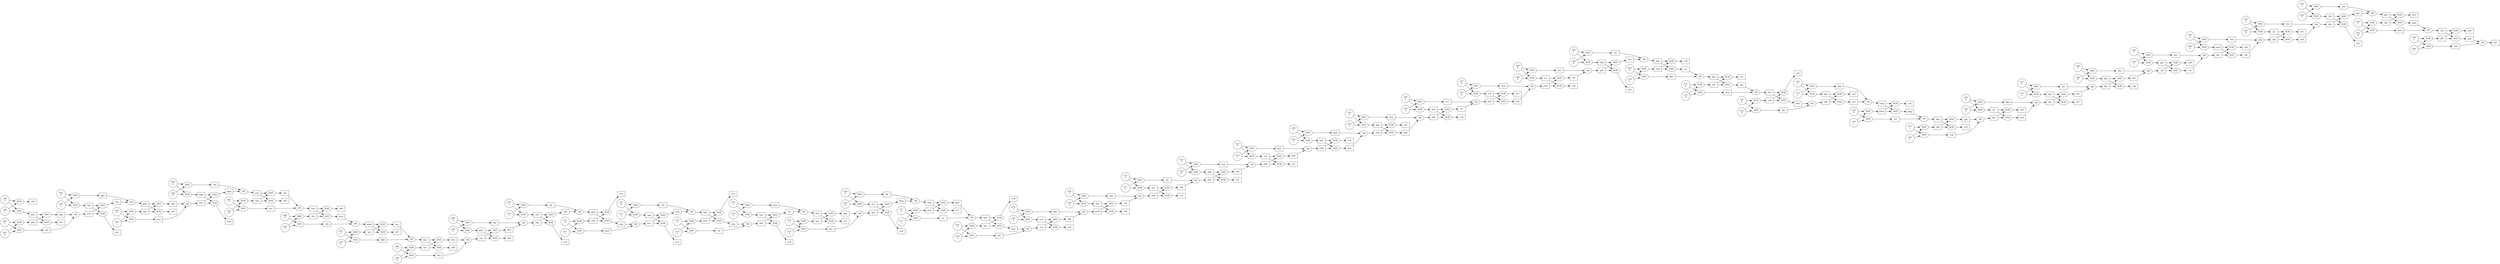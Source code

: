 digraph WireDiagram {
    rankdir=LR;
    node [shape=rectangle];
    "x00" [label="x00\n1", shape=circle];
    "x01" [label="x01\n1", shape=circle];
    "x02" [label="x02\n0", shape=circle];
    "x03" [label="x03\n0", shape=circle];
    "x04" [label="x04\n0", shape=circle];
    "x05" [label="x05\n1", shape=circle];
    "x06" [label="x06\n0", shape=circle];
    "x07" [label="x07\n1", shape=circle];
    "x08" [label="x08\n1", shape=circle];
    "x09" [label="x09\n0", shape=circle];
    "x10" [label="x10\n1", shape=circle];
    "x11" [label="x11\n0", shape=circle];
    "x12" [label="x12\n0", shape=circle];
    "x13" [label="x13\n1", shape=circle];
    "x14" [label="x14\n1", shape=circle];
    "x15" [label="x15\n1", shape=circle];
    "x16" [label="x16\n0", shape=circle];
    "x17" [label="x17\n0", shape=circle];
    "x18" [label="x18\n1", shape=circle];
    "x19" [label="x19\n1", shape=circle];
    "x20" [label="x20\n1", shape=circle];
    "x21" [label="x21\n1", shape=circle];
    "x22" [label="x22\n1", shape=circle];
    "x23" [label="x23\n1", shape=circle];
    "x24" [label="x24\n1", shape=circle];
    "x25" [label="x25\n0", shape=circle];
    "x26" [label="x26\n0", shape=circle];
    "x27" [label="x27\n0", shape=circle];
    "x28" [label="x28\n0", shape=circle];
    "x29" [label="x29\n1", shape=circle];
    "x30" [label="x30\n0", shape=circle];
    "x31" [label="x31\n0", shape=circle];
    "x32" [label="x32\n0", shape=circle];
    "x33" [label="x33\n1", shape=circle];
    "x34" [label="x34\n0", shape=circle];
    "x35" [label="x35\n1", shape=circle];
    "x36" [label="x36\n0", shape=circle];
    "x37" [label="x37\n1", shape=circle];
    "x38" [label="x38\n1", shape=circle];
    "x39" [label="x39\n1", shape=circle];
    "x40" [label="x40\n0", shape=circle];
    "x41" [label="x41\n1", shape=circle];
    "x42" [label="x42\n1", shape=circle];
    "x43" [label="x43\n1", shape=circle];
    "x44" [label="x44\n1", shape=circle];
    "y00" [label="y00\n1", shape=circle];
    "y01" [label="y01\n0", shape=circle];
    "y02" [label="y02\n1", shape=circle];
    "y03" [label="y03\n1", shape=circle];
    "y04" [label="y04\n0", shape=circle];
    "y05" [label="y05\n0", shape=circle];
    "y06" [label="y06\n1", shape=circle];
    "y07" [label="y07\n1", shape=circle];
    "y08" [label="y08\n0", shape=circle];
    "y09" [label="y09\n1", shape=circle];
    "y10" [label="y10\n1", shape=circle];
    "y11" [label="y11\n1", shape=circle];
    "y12" [label="y12\n1", shape=circle];
    "y13" [label="y13\n1", shape=circle];
    "y14" [label="y14\n1", shape=circle];
    "y15" [label="y15\n1", shape=circle];
    "y16" [label="y16\n0", shape=circle];
    "y17" [label="y17\n1", shape=circle];
    "y18" [label="y18\n1", shape=circle];
    "y19" [label="y19\n0", shape=circle];
    "y20" [label="y20\n0", shape=circle];
    "y21" [label="y21\n0", shape=circle];
    "y22" [label="y22\n0", shape=circle];
    "y23" [label="y23\n1", shape=circle];
    "y24" [label="y24\n1", shape=circle];
    "y25" [label="y25\n1", shape=circle];
    "y26" [label="y26\n0", shape=circle];
    "y27" [label="y27\n0", shape=circle];
    "y28" [label="y28\n0", shape=circle];
    "y29" [label="y29\n0", shape=circle];
    "y30" [label="y30\n1", shape=circle];
    "y31" [label="y31\n0", shape=circle];
    "y32" [label="y32\n0", shape=circle];
    "y33" [label="y33\n1", shape=circle];
    "y34" [label="y34\n1", shape=circle];
    "y35" [label="y35\n1", shape=circle];
    "y36" [label="y36\n0", shape=circle];
    "y37" [label="y37\n1", shape=circle];
    "y38" [label="y38\n0", shape=circle];
    "y39" [label="y39\n1", shape=circle];
    "y40" [label="y40\n0", shape=circle];
    "y41" [label="y41\n0", shape=circle];
    "y42" [label="y42\n1", shape=circle];
    "y43" [label="y43\n0", shape=circle];
    "y44" [label="y44\n1", shape=circle];
    "gate0" [label="XOR", shape=ellipse];
    "x36" -> "gate0";
    "y36" -> "gate0";
    "gate0" -> "sfj";
    "gate1" [label="AND", shape=ellipse];
    "mpq" -> "gate1";
    "dvh" -> "gate1";
    "gate1" -> "qgg";
    "gate2" [label="XOR", shape=ellipse];
    "sfj" -> "gate2";
    "fjm" -> "gate2";
    "gate2" -> "z36";
    "gate3" [label="AND", shape=ellipse];
    "y10" -> "gate3";
    "x10" -> "gate3";
    "gate3" -> "pjt";
    "gate4" [label="XOR", shape=ellipse];
    "pds" -> "gate4";
    "wsg" -> "gate4";
    "gate4" -> "z25";
    "gate5" [label="XOR", shape=ellipse];
    "wjm" -> "gate5";
    "rhk" -> "gate5";
    "gate5" -> "z33";
    "gate6" [label="OR", shape=ellipse];
    "dvd" -> "gate6";
    "kgf" -> "gate6";
    "gate6" -> "ckp";
    "gate7" [label="OR", shape=ellipse];
    "njc" -> "gate7";
    "kbk" -> "gate7";
    "gate7" -> "bjm";
    "gate8" [label="AND", shape=ellipse];
    "x40" -> "gate8";
    "y40" -> "gate8";
    "gate8" -> "vkd";
    "gate9" [label="XOR", shape=ellipse];
    "x28" -> "gate9";
    "y28" -> "gate9";
    "gate9" -> "vvc";
    "gate10" [label="AND", shape=ellipse];
    "y22" -> "gate10";
    "x22" -> "gate10";
    "gate10" -> "tmq";
    "gate11" [label="AND", shape=ellipse];
    "gdw" -> "gate11";
    "tns" -> "gate11";
    "gate11" -> "dvd";
    "gate12" [label="AND", shape=ellipse];
    "rwm" -> "gate12";
    "vvc" -> "gate12";
    "gate12" -> "cdj";
    "gate13" [label="XOR", shape=ellipse];
    "mwg" -> "gate13";
    "hmm" -> "gate13";
    "gate13" -> "z34";
    "gate14" [label="AND", shape=ellipse];
    "dtw" -> "gate14";
    "tgb" -> "gate14";
    "gate14" -> "gqg";
    "gate15" [label="AND", shape=ellipse];
    "y20" -> "gate15";
    "x20" -> "gate15";
    "gate15" -> "pnb";
    "gate16" [label="OR", shape=ellipse];
    "dcn" -> "gate16";
    "qmb" -> "gate16";
    "gate16" -> "wsg";
    "gate17" [label="OR", shape=ellipse];
    "hjv" -> "gate17";
    "vwc" -> "gate17";
    "gate17" -> "fsw";
    "gate18" [label="AND", shape=ellipse];
    "y26" -> "gate18";
    "x26" -> "gate18";
    "gate18" -> "nvr";
    "gate19" [label="XOR", shape=ellipse];
    "x41" -> "gate19";
    "y41" -> "gate19";
    "gate19" -> "cjs";
    "gate20" [label="OR", shape=ellipse];
    "dwj" -> "gate20";
    "qvk" -> "gate20";
    "gate20" -> "z45";
    "gate21" [label="XOR", shape=ellipse];
    "x27" -> "gate21";
    "y27" -> "gate21";
    "gate21" -> "crd";
    "gate22" [label="XOR", shape=ellipse];
    "whv" -> "gate22";
    "ngt" -> "gate22";
    "gate22" -> "z43";
    "gate23" [label="AND", shape=ellipse];
    "rfg" -> "gate23";
    "mwk" -> "gate23";
    "gate23" -> "tch";
    "gate24" [label="AND", shape=ellipse];
    "y18" -> "gate24";
    "x18" -> "gate24";
    "gate24" -> "skf";
    "gate25" [label="OR", shape=ellipse];
    "frt" -> "gate25";
    "nvr" -> "gate25";
    "gate25" -> "bpb";
    "gate26" [label="AND", shape=ellipse];
    "y34" -> "gate26";
    "x34" -> "gate26";
    "gate26" -> "fnf";
    "gate27" [label="XOR", shape=ellipse];
    "y40" -> "gate27";
    "x40" -> "gate27";
    "gate27" -> "pmm";
    "gate28" [label="AND", shape=ellipse];
    "sws" -> "gate28";
    "tpq" -> "gate28";
    "gate28" -> "hjv";
    "gate29" [label="OR", shape=ellipse];
    "pcn" -> "gate29";
    "vbm" -> "gate29";
    "gate29" -> "mwg";
    "gate30" [label="AND", shape=ellipse];
    "mkm" -> "gate30";
    "tgj" -> "gate30";
    "gate30" -> "njc";
    "gate31" [label="OR", shape=ellipse];
    "jjb" -> "gate31";
    "vkw" -> "gate31";
    "gate31" -> "rhk";
    "gate32" [label="XOR", shape=ellipse];
    "fdb" -> "gate32";
    "smd" -> "gate32";
    "gate32" -> "z30";
    "gate33" [label="AND", shape=ellipse];
    "ghh" -> "gate33";
    "gnn" -> "gate33";
    "gate33" -> "qhq";
    "gate34" [label="AND", shape=ellipse];
    "ckp" -> "gate34";
    "rds" -> "gate34";
    "gate34" -> "spf";
    "gate35" [label="AND", shape=ellipse];
    "dnk" -> "gate35";
    "drk" -> "gate35";
    "gate35" -> "tdg";
    "gate36" [label="XOR", shape=ellipse];
    "x10" -> "gate36";
    "y10" -> "gate36";
    "gate36" -> "rds";
    "gate37" [label="OR", shape=ellipse];
    "wrg" -> "gate37";
    "rtn" -> "gate37";
    "gate37" -> "rbk";
    "gate38" [label="AND", shape=ellipse];
    "y19" -> "gate38";
    "x19" -> "gate38";
    "gate38" -> "kgh";
    "gate39" [label="AND", shape=ellipse];
    "sfj" -> "gate39";
    "fjm" -> "gate39";
    "gate39" -> "vnm";
    "gate40" [label="XOR", shape=ellipse];
    "tpq" -> "gate40";
    "sws" -> "gate40";
    "gate40" -> "z05";
    "gate41" [label="AND", shape=ellipse];
    "x14" -> "gate41";
    "y14" -> "gate41";
    "gate41" -> "rmm";
    "gate42" [label="AND", shape=ellipse];
    "qkf" -> "gate42";
    "wkr" -> "gate42";
    "gate42" -> "frt";
    "gate43" [label="XOR", shape=ellipse];
    "y07" -> "gate43";
    "x07" -> "gate43";
    "gate43" -> "tgj";
    "gate44" [label="OR", shape=ellipse];
    "fjf" -> "gate44";
    "bmg" -> "gate44";
    "gate44" -> "nbp";
    "gate45" [label="XOR", shape=ellipse];
    "fsw" -> "gate45";
    "nhj" -> "gate45";
    "gate45" -> "z06";
    "gate46" [label="AND", shape=ellipse];
    "fvk" -> "gate46";
    "pbn" -> "gate46";
    "gate46" -> "gpv";
    "gate47" [label="XOR", shape=ellipse];
    "bgt" -> "gate47";
    "qjc" -> "gate47";
    "gate47" -> "z18";
    "gate48" [label="AND", shape=ellipse];
    "x21" -> "gate48";
    "y21" -> "gate48";
    "gate48" -> "vfr";
    "gate49" [label="AND", shape=ellipse];
    "y24" -> "gate49";
    "x24" -> "gate49";
    "gate49" -> "qmb";
    "gate50" [label="OR", shape=ellipse];
    "vnm" -> "gate50";
    "bkm" -> "gate50";
    "gate50" -> "fjq";
    "gate51" [label="AND", shape=ellipse];
    "x27" -> "gate51";
    "y27" -> "gate51";
    "gate51" -> "qcg";
    "gate52" [label="OR", shape=ellipse];
    "gtk" -> "gate52";
    "cck" -> "gate52";
    "gate52" -> "fjm";
    "gate53" [label="XOR", shape=ellipse];
    "y22" -> "gate53";
    "x22" -> "gate53";
    "gate53" -> "dnk";
    "gate54" [label="AND", shape=ellipse];
    "pnh" -> "gate54";
    "nbp" -> "gate54";
    "gate54" -> "gms";
    "gate55" [label="XOR", shape=ellipse];
    "vvc" -> "gate55";
    "rwm" -> "gate55";
    "gate55" -> "z28";
    "gate56" [label="AND", shape=ellipse];
    "x38" -> "gate56";
    "y38" -> "gate56";
    "gate56" -> "shn";
    "gate57" [label="OR", shape=ellipse];
    "wkd" -> "gate57";
    "mbw" -> "gate57";
    "gate57" -> "tcb";
    "gate58" [label="XOR", shape=ellipse];
    "x01" -> "gate58";
    "y01" -> "gate58";
    "gate58" -> "ghh";
    "gate59" [label="XOR", shape=ellipse];
    "x26" -> "gate59";
    "y26" -> "gate59";
    "gate59" -> "wkr";
    "gate60" [label="OR", shape=ellipse];
    "tgm" -> "gate60";
    "skf" -> "gate60";
    "gate60" -> "rrq";
    "gate61" [label="XOR", shape=ellipse];
    "pth" -> "gate61";
    "vjb" -> "gate61";
    "gate61" -> "z39";
    "gate62" [label="AND", shape=ellipse];
    "x09" -> "gate62";
    "y09" -> "gate62";
    "gate62" -> "kgf";
    "gate63" [label="XOR", shape=ellipse];
    "dkc" -> "gate63";
    "tjh" -> "gate63";
    "gate63" -> "z31";
    "gate64" [label="XOR", shape=ellipse];
    "rds" -> "gate64";
    "ckp" -> "gate64";
    "gate64" -> "z10";
    "gate65" [label="XOR", shape=ellipse];
    "dvh" -> "gate65";
    "mpq" -> "gate65";
    "gate65" -> "z04";
    "gate66" [label="XOR", shape=ellipse];
    "x19" -> "gate66";
    "y19" -> "gate66";
    "gate66" -> "scd";
    "gate67" [label="AND", shape=ellipse];
    "bht" -> "gate67";
    "jkm" -> "gate67";
    "gate67" -> "qrb";
    "gate68" [label="AND", shape=ellipse];
    "y39" -> "gate68";
    "x39" -> "gate68";
    "gate68" -> "jmc";
    "gate69" [label="AND", shape=ellipse];
    "x30" -> "gate69";
    "y30" -> "gate69";
    "gate69" -> "djm";
    "gate70" [label="AND", shape=ellipse];
    "mwg" -> "gate70";
    "hmm" -> "gate70";
    "gate70" -> "mhg";
    "gate71" [label="XOR", shape=ellipse];
    "tcb" -> "gate71";
    "jkh" -> "gate71";
    "gate71" -> "z44";
    "gate72" [label="XOR", shape=ellipse];
    "x37" -> "gate72";
    "y37" -> "gate72";
    "gate72" -> "djd";
    "gate73" [label="OR", shape=ellipse];
    "gpv" -> "gate73";
    "jrk" -> "gate73";
    "gate73" -> "whv";
    "gate74" [label="OR", shape=ellipse];
    "qgg" -> "gate74";
    "vds" -> "gate74";
    "gate74" -> "sws";
    "gate75" [label="AND", shape=ellipse];
    "fwk" -> "gate75";
    "msp" -> "gate75";
    "gate75" -> "vbs";
    "gate76" [label="AND", shape=ellipse];
    "y11" -> "gate76";
    "x11" -> "gate76";
    "gate76" -> "wpw";
    "gate77" [label="OR", shape=ellipse];
    "fnf" -> "gate77";
    "mhg" -> "gate77";
    "gate77" -> "bfg";
    "gate78" [label="AND", shape=ellipse];
    "vhb" -> "gate78";
    "bpf" -> "gate78";
    "gate78" -> "tst";
    "gate79" [label="OR", shape=ellipse];
    "gpn" -> "gate79";
    "vbs" -> "gate79";
    "gate79" -> "gmp";
    "gate80" [label="XOR", shape=ellipse];
    "cgh" -> "gate80";
    "cjs" -> "gate80";
    "gate80" -> "z41";
    "gate81" [label="AND", shape=ellipse];
    "x23" -> "gate81";
    "y23" -> "gate81";
    "gate81" -> "wjw";
    "gate82" [label="XOR", shape=ellipse];
    "mwk" -> "gate82";
    "rfg" -> "gate82";
    "gate82" -> "z20";
    "gate83" [label="AND", shape=ellipse];
    "y07" -> "gate83";
    "x07" -> "gate83";
    "gate83" -> "kbk";
    "gate84" [label="AND", shape=ellipse];
    "x16" -> "gate84";
    "y16" -> "gate84";
    "gate84" -> "fjf";
    "gate85" [label="AND", shape=ellipse];
    "x37" -> "gate85";
    "y37" -> "gate85";
    "gate85" -> "gvr";
    "gate86" [label="XOR", shape=ellipse];
    "tgv" -> "gate86";
    "pmm" -> "gate86";
    "gate86" -> "z40";
    "gate87" [label="XOR", shape=ellipse];
    "y17" -> "gate87";
    "x17" -> "gate87";
    "gate87" -> "pnh";
    "gate88" [label="XOR", shape=ellipse];
    "x43" -> "gate88";
    "y43" -> "gate88";
    "gate88" -> "ngt";
    "gate89" [label="XOR", shape=ellipse];
    "tgj" -> "gate89";
    "mkm" -> "gate89";
    "gate89" -> "z07";
    "gate90" [label="XOR", shape=ellipse];
    "y18" -> "gate90";
    "x18" -> "gate90";
    "gate90" -> "qjc";
    "gate91" [label="XOR", shape=ellipse];
    "y31" -> "gate91";
    "x31" -> "gate91";
    "gate91" -> "tjh";
    "gate92" [label="OR", shape=ellipse];
    "tch" -> "gate92";
    "pnb" -> "gate92";
    "gate92" -> "swd";
    "gate93" [label="XOR", shape=ellipse];
    "x15" -> "gate93";
    "y15" -> "gate93";
    "gate93" -> "tgb";
    "gate94" [label="XOR", shape=ellipse];
    "x06" -> "gate94";
    "y06" -> "gate94";
    "gate94" -> "nhj";
    "gate95" [label="XOR", shape=ellipse];
    "tns" -> "gate95";
    "gdw" -> "gate95";
    "gate95" -> "z09";
    "gate96" [label="AND", shape=ellipse];
    "x01" -> "gate96";
    "y01" -> "gate96";
    "gate96" -> "nck";
    "gate97" [label="XOR", shape=ellipse];
    "bpb" -> "gate97";
    "crd" -> "gate97";
    "gate97" -> "z27";
    "gate98" [label="AND", shape=ellipse];
    "bcv" -> "gate98";
    "swd" -> "gate98";
    "gate98" -> "djg";
    "gate99" [label="AND", shape=ellipse];
    "bpb" -> "gate99";
    "crd" -> "gate99";
    "gate99" -> "hcb";
    "gate100" [label="AND", shape=ellipse];
    "y42" -> "gate100";
    "x42" -> "gate100";
    "gate100" -> "jrk";
    "gate101" [label="AND", shape=ellipse];
    "fjq" -> "gate101";
    "djd" -> "gate101";
    "gate101" -> "fvp";
    "gate102" [label="AND", shape=ellipse];
    "tgv" -> "gate102";
    "pmm" -> "gate102";
    "gate102" -> "hfj";
    "gate103" [label="XOR", shape=ellipse];
    "x44" -> "gate103";
    "y44" -> "gate103";
    "gate103" -> "jkh";
    "gate104" [label="XOR", shape=ellipse];
    "gwd" -> "gate104";
    "sbg" -> "gate104";
    "gate104" -> "z11";
    "gate105" [label="XOR", shape=ellipse];
    "y23" -> "gate105";
    "x23" -> "gate105";
    "gate105" -> "vft";
    "gate106" [label="AND", shape=ellipse];
    "gmp" -> "gate106";
    "rgn" -> "gate106";
    "gate106" -> "djp";
    "gate107" [label="AND", shape=ellipse];
    "vft" -> "gate107";
    "hkk" -> "gate107";
    "gate107" -> "hqw";
    "gate108" [label="XOR", shape=ellipse];
    "y24" -> "gate108";
    "x24" -> "gate108";
    "gate108" -> "knh";
    "gate109" [label="XOR", shape=ellipse];
    "x30" -> "gate109";
    "y30" -> "gate109";
    "gate109" -> "smd";
    "gate110" [label="XOR", shape=ellipse];
    "x34" -> "gate110";
    "y34" -> "gate110";
    "gate110" -> "hmm";
    "gate111" [label="AND", shape=ellipse];
    "tjh" -> "gate111";
    "dkc" -> "gate111";
    "gate111" -> "bkc";
    "gate112" [label="OR", shape=ellipse];
    "rmm" -> "gate112";
    "tst" -> "gate112";
    "gate112" -> "dtw";
    "gate113" [label="OR", shape=ellipse];
    "djp" -> "gate113";
    "wwt" -> "gate113";
    "gate113" -> "dvh";
    "gate114" [label="AND", shape=ellipse];
    "y25" -> "gate114";
    "x25" -> "gate114";
    "gate114" -> "kvp";
    "gate115" [label="AND", shape=ellipse];
    "y31" -> "gate115";
    "x31" -> "gate115";
    "gate115" -> "mqr";
    "gate116" [label="AND", shape=ellipse];
    "fdb" -> "gate116";
    "smd" -> "gate116";
    "gate116" -> "sst";
    "gate117" [label="XOR", shape=ellipse];
    "x11" -> "gate117";
    "y11" -> "gate117";
    "gate117" -> "sbg";
    "gate118" [label="AND", shape=ellipse];
    "x05" -> "gate118";
    "y05" -> "gate118";
    "gate118" -> "vwc";
    "gate119" [label="AND", shape=ellipse];
    "pds" -> "gate119";
    "wsg" -> "gate119";
    "gate119" -> "qsm";
    "gate120" [label="AND", shape=ellipse];
    "scd" -> "gate120";
    "rrq" -> "gate120";
    "gate120" -> "bqj";
    "gate121" [label="XOR", shape=ellipse];
    "pnh" -> "gate121";
    "nbp" -> "gate121";
    "gate121" -> "z17";
    "gate122" [label="XOR", shape=ellipse];
    "scd" -> "gate122";
    "rrq" -> "gate122";
    "gate122" -> "z19";
    "gate123" [label="AND", shape=ellipse];
    "y12" -> "gate123";
    "x12" -> "gate123";
    "gate123" -> "rtn";
    "gate124" [label="AND", shape=ellipse];
    "btr" -> "gate124";
    "bjm" -> "gate124";
    "gate124" -> "bsd";
    "gate125" [label="OR", shape=ellipse];
    "hcb" -> "gate125";
    "qcg" -> "gate125";
    "gate125" -> "rwm";
    "gate126" [label="XOR", shape=ellipse];
    "y39" -> "gate126";
    "x39" -> "gate126";
    "gate126" -> "pth";
    "gate127" [label="XOR", shape=ellipse];
    "x12" -> "gate127";
    "y12" -> "gate127";
    "gate127" -> "ggj";
    "gate128" [label="XOR", shape=ellipse];
    "pmv" -> "gate128";
    "rbk" -> "gate128";
    "gate128" -> "z13";
    "gate129" [label="XOR", shape=ellipse];
    "y09" -> "gate129";
    "x09" -> "gate129";
    "gate129" -> "gdw";
    "gate130" [label="XOR", shape=ellipse];
    "vft" -> "gate130";
    "hkk" -> "gate130";
    "gate130" -> "z23";
    "gate131" [label="XOR", shape=ellipse];
    "fwv" -> "gate131";
    "rwk" -> "gate131";
    "gate131" -> "z32";
    "gate132" [label="OR", shape=ellipse];
    "wjw" -> "gate132";
    "hqw" -> "gate132";
    "gate132" -> "wbw";
    "gate133" [label="AND", shape=ellipse];
    "hcv" -> "gate133";
    "ggj" -> "gate133";
    "gate133" -> "wrg";
    "gate134" [label="OR", shape=ellipse];
    "sss" -> "gate134";
    "cmv" -> "gate134";
    "gate134" -> "fdb";
    "gate135" [label="XOR", shape=ellipse];
    "x08" -> "gate135";
    "y08" -> "gate135";
    "gate135" -> "btr";
    "gate136" [label="OR", shape=ellipse];
    "fvp" -> "gate136";
    "gvr" -> "gate136";
    "gate136" -> "bht";
    "gate137" [label="XOR", shape=ellipse];
    "vhb" -> "gate137";
    "bpf" -> "gate137";
    "gate137" -> "z14";
    "gate138" [label="XOR", shape=ellipse];
    "x00" -> "gate138";
    "y00" -> "gate138";
    "gate138" -> "z00";
    "gate139" [label="AND", shape=ellipse];
    "tmp" -> "gate139";
    "gph" -> "gate139";
    "gate139" -> "cmv";
    "gate140" [label="XOR", shape=ellipse];
    "x29" -> "gate140";
    "y29" -> "gate140";
    "gate140" -> "tmp";
    "gate141" [label="AND", shape=ellipse];
    "whv" -> "gate141";
    "ngt" -> "gate141";
    "gate141" -> "wkd";
    "gate142" [label="XOR", shape=ellipse];
    "tgb" -> "gate142";
    "dtw" -> "gate142";
    "gate142" -> "z15";
    "gate143" [label="AND", shape=ellipse];
    "pth" -> "gate143";
    "vjb" -> "gate143";
    "gate143" -> "cvf";
    "gate144" [label="AND", shape=ellipse];
    "y33" -> "gate144";
    "x33" -> "gate144";
    "gate144" -> "vbm";
    "gate145" [label="XOR", shape=ellipse];
    "x38" -> "gate145";
    "y38" -> "gate145";
    "gate145" -> "jkm";
    "gate146" [label="XOR", shape=ellipse];
    "x14" -> "gate146";
    "y14" -> "gate146";
    "gate146" -> "vhb";
    "gate147" [label="XOR", shape=ellipse];
    "y05" -> "gate147";
    "x05" -> "gate147";
    "gate147" -> "tpq";
    "gate148" [label="OR", shape=ellipse];
    "tdg" -> "gate148";
    "tmq" -> "gate148";
    "gate148" -> "hkk";
    "gate149" [label="AND", shape=ellipse];
    "bfg" -> "gate149";
    "tdd" -> "gate149";
    "gate149" -> "gtk";
    "gate150" [label="XOR", shape=ellipse];
    "y03" -> "gate150";
    "x03" -> "gate150";
    "gate150" -> "rgn";
    "gate151" [label="XOR", shape=ellipse];
    "x04" -> "gate151";
    "y04" -> "gate151";
    "gate151" -> "mpq";
    "gate152" [label="AND", shape=ellipse];
    "pmv" -> "gate152";
    "rbk" -> "gate152";
    "gate152" -> "hsw";
    "gate153" [label="AND", shape=ellipse];
    "wjm" -> "gate153";
    "rhk" -> "gate153";
    "gate153" -> "pcn";
    "gate154" [label="OR", shape=ellipse];
    "kgh" -> "gate154";
    "bqj" -> "gate154";
    "gate154" -> "mwk";
    "gate155" [label="OR", shape=ellipse];
    "spf" -> "gate155";
    "pjt" -> "gate155";
    "gate155" -> "gwd";
    "gate156" [label="AND", shape=ellipse];
    "y29" -> "gate156";
    "x29" -> "gate156";
    "gate156" -> "sss";
    "gate157" [label="OR", shape=ellipse];
    "mqr" -> "gate157";
    "bkc" -> "gate157";
    "gate157" -> "fwv";
    "gate158" [label="AND", shape=ellipse];
    "gpt" -> "gate158";
    "fcf" -> "gate158";
    "gate158" -> "bmg";
    "gate159" [label="AND", shape=ellipse];
    "y13" -> "gate159";
    "x13" -> "gate159";
    "gate159" -> "vjf";
    "gate160" [label="XOR", shape=ellipse];
    "y32" -> "gate160";
    "x32" -> "gate160";
    "gate160" -> "rwk";
    "gate161" [label="OR", shape=ellipse];
    "fvm" -> "gate161";
    "bsd" -> "gate161";
    "gate161" -> "tns";
    "gate162" [label="XOR", shape=ellipse];
    "y20" -> "gate162";
    "x20" -> "gate162";
    "gate162" -> "rfg";
    "gate163" [label="AND", shape=ellipse];
    "bgt" -> "gate163";
    "qjc" -> "gate163";
    "gate163" -> "tgm";
    "gate164" [label="XOR", shape=ellipse];
    "bht" -> "gate164";
    "jkm" -> "gate164";
    "gate164" -> "z38";
    "gate165" [label="XOR", shape=ellipse];
    "gmp" -> "gate165";
    "rgn" -> "gate165";
    "gate165" -> "z03";
    "gate166" [label="AND", shape=ellipse];
    "y15" -> "gate166";
    "x15" -> "gate166";
    "gate166" -> "bsc";
    "gate167" [label="OR", shape=ellipse];
    "spd" -> "gate167";
    "rmv" -> "gate167";
    "gate167" -> "pbn";
    "gate168" [label="AND", shape=ellipse];
    "x04" -> "gate168";
    "y04" -> "gate168";
    "gate168" -> "vds";
    "gate169" [label="AND", shape=ellipse];
    "y06" -> "gate169";
    "x06" -> "gate169";
    "gate169" -> "cbn";
    "gate170" [label="XOR", shape=ellipse];
    "fjq" -> "gate170";
    "djd" -> "gate170";
    "gate170" -> "z37";
    "gate171" [label="AND", shape=ellipse];
    "x41" -> "gate171";
    "y41" -> "gate171";
    "gate171" -> "rmv";
    "gate172" [label="XOR", shape=ellipse];
    "swd" -> "gate172";
    "bcv" -> "gate172";
    "gate172" -> "z21";
    "gate173" [label="AND", shape=ellipse];
    "tcb" -> "gate173";
    "jkh" -> "gate173";
    "gate173" -> "qvk";
    "gate174" [label="OR", shape=ellipse];
    "dvw" -> "gate174";
    "cbn" -> "gate174";
    "gate174" -> "mkm";
    "gate175" [label="XOR", shape=ellipse];
    "ghh" -> "gate175";
    "gnn" -> "gate175";
    "gate175" -> "z01";
    "gate176" [label="AND", shape=ellipse];
    "x00" -> "gate176";
    "y00" -> "gate176";
    "gate176" -> "gnn";
    "gate177" [label="OR", shape=ellipse];
    "jct" -> "gate177";
    "gms" -> "gate177";
    "gate177" -> "bgt";
    "gate178" [label="AND", shape=ellipse];
    "x03" -> "gate178";
    "y03" -> "gate178";
    "gate178" -> "wwt";
    "gate179" [label="AND", shape=ellipse];
    "y08" -> "gate179";
    "x08" -> "gate179";
    "gate179" -> "fvm";
    "gate180" [label="OR", shape=ellipse];
    "wpw" -> "gate180";
    "pnq" -> "gate180";
    "gate180" -> "hcv";
    "gate181" [label="OR", shape=ellipse];
    "nck" -> "gate181";
    "qhq" -> "gate181";
    "gate181" -> "msp";
    "gate182" [label="XOR", shape=ellipse];
    "wbw" -> "gate182";
    "knh" -> "gate182";
    "gate182" -> "z24";
    "gate183" [label="XOR", shape=ellipse];
    "qkf" -> "gate183";
    "wkr" -> "gate183";
    "gate183" -> "z26";
    "gate184" [label="XOR", shape=ellipse];
    "y16" -> "gate184";
    "x16" -> "gate184";
    "gate184" -> "fcf";
    "gate185" [label="OR", shape=ellipse];
    "cvf" -> "gate185";
    "jmc" -> "gate185";
    "gate185" -> "tgv";
    "gate186" [label="AND", shape=ellipse];
    "rwk" -> "gate186";
    "fwv" -> "gate186";
    "gate186" -> "vkw";
    "gate187" [label="AND", shape=ellipse];
    "y43" -> "gate187";
    "x43" -> "gate187";
    "gate187" -> "mbw";
    "gate188" [label="XOR", shape=ellipse];
    "tmp" -> "gate188";
    "gph" -> "gate188";
    "gate188" -> "z29";
    "gate189" [label="AND", shape=ellipse];
    "y35" -> "gate189";
    "x35" -> "gate189";
    "gate189" -> "cck";
    "gate190" [label="AND", shape=ellipse];
    "knh" -> "gate190";
    "wbw" -> "gate190";
    "gate190" -> "dcn";
    "gate191" [label="AND", shape=ellipse];
    "y36" -> "gate191";
    "x36" -> "gate191";
    "gate191" -> "bkm";
    "gate192" [label="XOR", shape=ellipse];
    "hcv" -> "gate192";
    "ggj" -> "gate192";
    "gate192" -> "z12";
    "gate193" [label="OR", shape=ellipse];
    "tvw" -> "gate193";
    "cdj" -> "gate193";
    "gate193" -> "gph";
    "gate194" [label="XOR", shape=ellipse];
    "fcf" -> "gate194";
    "gpt" -> "gate194";
    "gate194" -> "z16";
    "gate195" [label="XOR", shape=ellipse];
    "msp" -> "gate195";
    "fwk" -> "gate195";
    "gate195" -> "z02";
    "gate196" [label="XOR", shape=ellipse];
    "y25" -> "gate196";
    "x25" -> "gate196";
    "gate196" -> "pds";
    "gate197" [label="OR", shape=ellipse];
    "qrb" -> "gate197";
    "shn" -> "gate197";
    "gate197" -> "vjb";
    "gate198" [label="OR", shape=ellipse];
    "vjf" -> "gate198";
    "hsw" -> "gate198";
    "gate198" -> "bpf";
    "gate199" [label="AND", shape=ellipse];
    "x44" -> "gate199";
    "y44" -> "gate199";
    "gate199" -> "dwj";
    "gate200" [label="XOR", shape=ellipse];
    "x21" -> "gate200";
    "y21" -> "gate200";
    "gate200" -> "bcv";
    "gate201" [label="XOR", shape=ellipse];
    "y42" -> "gate201";
    "x42" -> "gate201";
    "gate201" -> "fvk";
    "gate202" [label="AND", shape=ellipse];
    "cgh" -> "gate202";
    "cjs" -> "gate202";
    "gate202" -> "spd";
    "gate203" [label="XOR", shape=ellipse];
    "dnk" -> "gate203";
    "drk" -> "gate203";
    "gate203" -> "z22";
    "gate204" [label="OR", shape=ellipse];
    "sst" -> "gate204";
    "djm" -> "gate204";
    "gate204" -> "dkc";
    "gate205" [label="XOR", shape=ellipse];
    "bfg" -> "gate205";
    "tdd" -> "gate205";
    "gate205" -> "z35";
    "gate206" [label="XOR", shape=ellipse];
    "btr" -> "gate206";
    "bjm" -> "gate206";
    "gate206" -> "z08";
    "gate207" [label="OR", shape=ellipse];
    "djg" -> "gate207";
    "vfr" -> "gate207";
    "gate207" -> "drk";
    "gate208" [label="OR", shape=ellipse];
    "bsc" -> "gate208";
    "gqg" -> "gate208";
    "gate208" -> "gpt";
    "gate209" [label="XOR", shape=ellipse];
    "fvk" -> "gate209";
    "pbn" -> "gate209";
    "gate209" -> "z42";
    "gate210" [label="OR", shape=ellipse];
    "hfj" -> "gate210";
    "vkd" -> "gate210";
    "gate210" -> "cgh";
    "gate211" [label="AND", shape=ellipse];
    "gwd" -> "gate211";
    "sbg" -> "gate211";
    "gate211" -> "pnq";
    "gate212" [label="AND", shape=ellipse];
    "x32" -> "gate212";
    "y32" -> "gate212";
    "gate212" -> "jjb";
    "gate213" [label="OR", shape=ellipse];
    "kvp" -> "gate213";
    "qsm" -> "gate213";
    "gate213" -> "qkf";
    "gate214" [label="AND", shape=ellipse];
    "x17" -> "gate214";
    "y17" -> "gate214";
    "gate214" -> "jct";
    "gate215" [label="XOR", shape=ellipse];
    "y02" -> "gate215";
    "x02" -> "gate215";
    "gate215" -> "fwk";
    "gate216" [label="XOR", shape=ellipse];
    "y33" -> "gate216";
    "x33" -> "gate216";
    "gate216" -> "wjm";
    "gate217" [label="XOR", shape=ellipse];
    "x13" -> "gate217";
    "y13" -> "gate217";
    "gate217" -> "pmv";
    "gate218" [label="AND", shape=ellipse];
    "y28" -> "gate218";
    "x28" -> "gate218";
    "gate218" -> "tvw";
    "gate219" [label="AND", shape=ellipse];
    "fsw" -> "gate219";
    "nhj" -> "gate219";
    "gate219" -> "dvw";
    "gate220" [label="AND", shape=ellipse];
    "x02" -> "gate220";
    "y02" -> "gate220";
    "gate220" -> "gpn";
    "gate221" [label="XOR", shape=ellipse];
    "x35" -> "gate221";
    "y35" -> "gate221";
    "gate221" -> "tdd";
}
